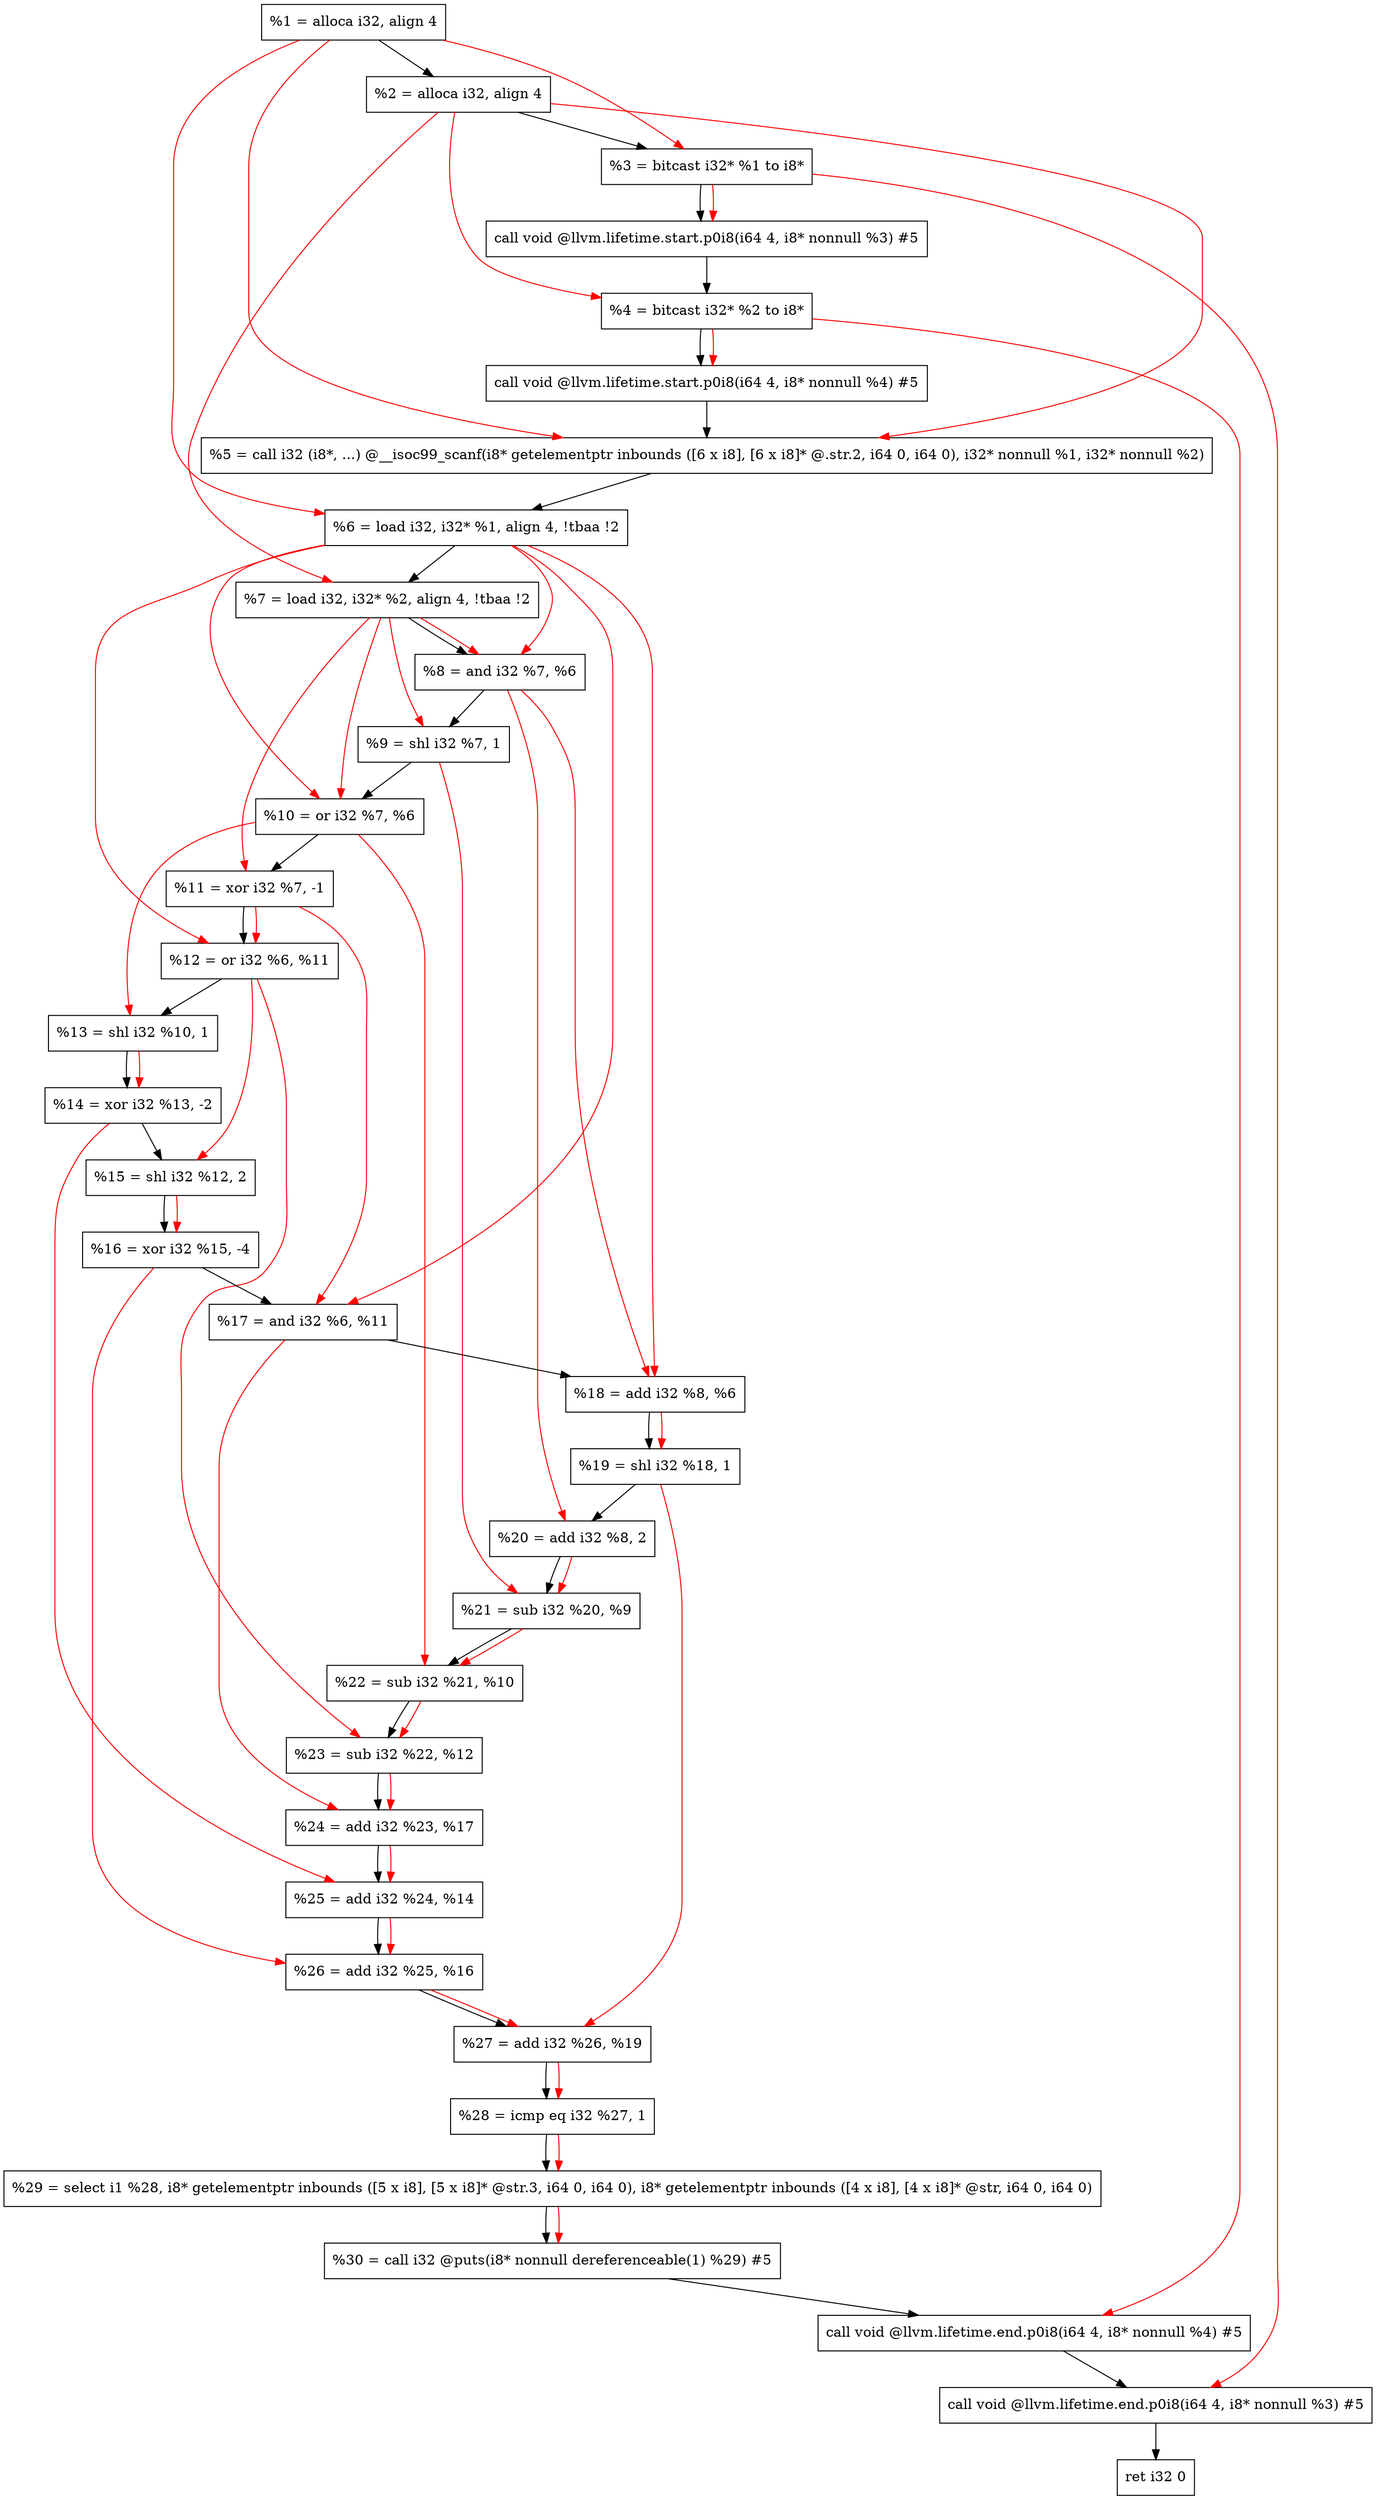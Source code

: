 digraph "DFG for'main' function" {
	Node0x2089b48[shape=record, label="  %1 = alloca i32, align 4"];
	Node0x2089bc8[shape=record, label="  %2 = alloca i32, align 4"];
	Node0x2089c58[shape=record, label="  %3 = bitcast i32* %1 to i8*"];
	Node0x208a0b8[shape=record, label="  call void @llvm.lifetime.start.p0i8(i64 4, i8* nonnull %3) #5"];
	Node0x208a198[shape=record, label="  %4 = bitcast i32* %2 to i8*"];
	Node0x208a2b8[shape=record, label="  call void @llvm.lifetime.start.p0i8(i64 4, i8* nonnull %4) #5"];
	Node0x208a4f0[shape=record, label="  %5 = call i32 (i8*, ...) @__isoc99_scanf(i8* getelementptr inbounds ([6 x i8], [6 x i8]* @.str.2, i64 0, i64 0), i32* nonnull %1, i32* nonnull %2)"];
	Node0x208a5a8[shape=record, label="  %6 = load i32, i32* %1, align 4, !tbaa !2"];
	Node0x208b518[shape=record, label="  %7 = load i32, i32* %2, align 4, !tbaa !2"];
	Node0x208bba0[shape=record, label="  %8 = and i32 %7, %6"];
	Node0x208bc10[shape=record, label="  %9 = shl i32 %7, 1"];
	Node0x208bc80[shape=record, label="  %10 = or i32 %7, %6"];
	Node0x208bcf0[shape=record, label="  %11 = xor i32 %7, -1"];
	Node0x208bd60[shape=record, label="  %12 = or i32 %6, %11"];
	Node0x208bdd0[shape=record, label="  %13 = shl i32 %10, 1"];
	Node0x208be40[shape=record, label="  %14 = xor i32 %13, -2"];
	Node0x208beb0[shape=record, label="  %15 = shl i32 %12, 2"];
	Node0x208bf20[shape=record, label="  %16 = xor i32 %15, -4"];
	Node0x208bf90[shape=record, label="  %17 = and i32 %6, %11"];
	Node0x208c000[shape=record, label="  %18 = add i32 %8, %6"];
	Node0x208c070[shape=record, label="  %19 = shl i32 %18, 1"];
	Node0x208c0e0[shape=record, label="  %20 = add i32 %8, 2"];
	Node0x208c150[shape=record, label="  %21 = sub i32 %20, %9"];
	Node0x208c1c0[shape=record, label="  %22 = sub i32 %21, %10"];
	Node0x208c230[shape=record, label="  %23 = sub i32 %22, %12"];
	Node0x208c2a0[shape=record, label="  %24 = add i32 %23, %17"];
	Node0x208c310[shape=record, label="  %25 = add i32 %24, %14"];
	Node0x208c380[shape=record, label="  %26 = add i32 %25, %16"];
	Node0x208c3f0[shape=record, label="  %27 = add i32 %26, %19"];
	Node0x208c460[shape=record, label="  %28 = icmp eq i32 %27, 1"];
	Node0x202a9d8[shape=record, label="  %29 = select i1 %28, i8* getelementptr inbounds ([5 x i8], [5 x i8]* @str.3, i64 0, i64 0), i8* getelementptr inbounds ([4 x i8], [4 x i8]* @str, i64 0, i64 0)"];
	Node0x208c4f0[shape=record, label="  %30 = call i32 @puts(i8* nonnull dereferenceable(1) %29) #5"];
	Node0x208c748[shape=record, label="  call void @llvm.lifetime.end.p0i8(i64 4, i8* nonnull %4) #5"];
	Node0x208c8a8[shape=record, label="  call void @llvm.lifetime.end.p0i8(i64 4, i8* nonnull %3) #5"];
	Node0x208c968[shape=record, label="  ret i32 0"];
	Node0x2089b48 -> Node0x2089bc8;
	Node0x2089bc8 -> Node0x2089c58;
	Node0x2089c58 -> Node0x208a0b8;
	Node0x208a0b8 -> Node0x208a198;
	Node0x208a198 -> Node0x208a2b8;
	Node0x208a2b8 -> Node0x208a4f0;
	Node0x208a4f0 -> Node0x208a5a8;
	Node0x208a5a8 -> Node0x208b518;
	Node0x208b518 -> Node0x208bba0;
	Node0x208bba0 -> Node0x208bc10;
	Node0x208bc10 -> Node0x208bc80;
	Node0x208bc80 -> Node0x208bcf0;
	Node0x208bcf0 -> Node0x208bd60;
	Node0x208bd60 -> Node0x208bdd0;
	Node0x208bdd0 -> Node0x208be40;
	Node0x208be40 -> Node0x208beb0;
	Node0x208beb0 -> Node0x208bf20;
	Node0x208bf20 -> Node0x208bf90;
	Node0x208bf90 -> Node0x208c000;
	Node0x208c000 -> Node0x208c070;
	Node0x208c070 -> Node0x208c0e0;
	Node0x208c0e0 -> Node0x208c150;
	Node0x208c150 -> Node0x208c1c0;
	Node0x208c1c0 -> Node0x208c230;
	Node0x208c230 -> Node0x208c2a0;
	Node0x208c2a0 -> Node0x208c310;
	Node0x208c310 -> Node0x208c380;
	Node0x208c380 -> Node0x208c3f0;
	Node0x208c3f0 -> Node0x208c460;
	Node0x208c460 -> Node0x202a9d8;
	Node0x202a9d8 -> Node0x208c4f0;
	Node0x208c4f0 -> Node0x208c748;
	Node0x208c748 -> Node0x208c8a8;
	Node0x208c8a8 -> Node0x208c968;
edge [color=red]
	Node0x2089b48 -> Node0x2089c58;
	Node0x2089c58 -> Node0x208a0b8;
	Node0x2089bc8 -> Node0x208a198;
	Node0x208a198 -> Node0x208a2b8;
	Node0x2089b48 -> Node0x208a4f0;
	Node0x2089bc8 -> Node0x208a4f0;
	Node0x2089b48 -> Node0x208a5a8;
	Node0x2089bc8 -> Node0x208b518;
	Node0x208b518 -> Node0x208bba0;
	Node0x208a5a8 -> Node0x208bba0;
	Node0x208b518 -> Node0x208bc10;
	Node0x208b518 -> Node0x208bc80;
	Node0x208a5a8 -> Node0x208bc80;
	Node0x208b518 -> Node0x208bcf0;
	Node0x208a5a8 -> Node0x208bd60;
	Node0x208bcf0 -> Node0x208bd60;
	Node0x208bc80 -> Node0x208bdd0;
	Node0x208bdd0 -> Node0x208be40;
	Node0x208bd60 -> Node0x208beb0;
	Node0x208beb0 -> Node0x208bf20;
	Node0x208a5a8 -> Node0x208bf90;
	Node0x208bcf0 -> Node0x208bf90;
	Node0x208bba0 -> Node0x208c000;
	Node0x208a5a8 -> Node0x208c000;
	Node0x208c000 -> Node0x208c070;
	Node0x208bba0 -> Node0x208c0e0;
	Node0x208c0e0 -> Node0x208c150;
	Node0x208bc10 -> Node0x208c150;
	Node0x208c150 -> Node0x208c1c0;
	Node0x208bc80 -> Node0x208c1c0;
	Node0x208c1c0 -> Node0x208c230;
	Node0x208bd60 -> Node0x208c230;
	Node0x208c230 -> Node0x208c2a0;
	Node0x208bf90 -> Node0x208c2a0;
	Node0x208c2a0 -> Node0x208c310;
	Node0x208be40 -> Node0x208c310;
	Node0x208c310 -> Node0x208c380;
	Node0x208bf20 -> Node0x208c380;
	Node0x208c380 -> Node0x208c3f0;
	Node0x208c070 -> Node0x208c3f0;
	Node0x208c3f0 -> Node0x208c460;
	Node0x208c460 -> Node0x202a9d8;
	Node0x202a9d8 -> Node0x208c4f0;
	Node0x208a198 -> Node0x208c748;
	Node0x2089c58 -> Node0x208c8a8;
}
